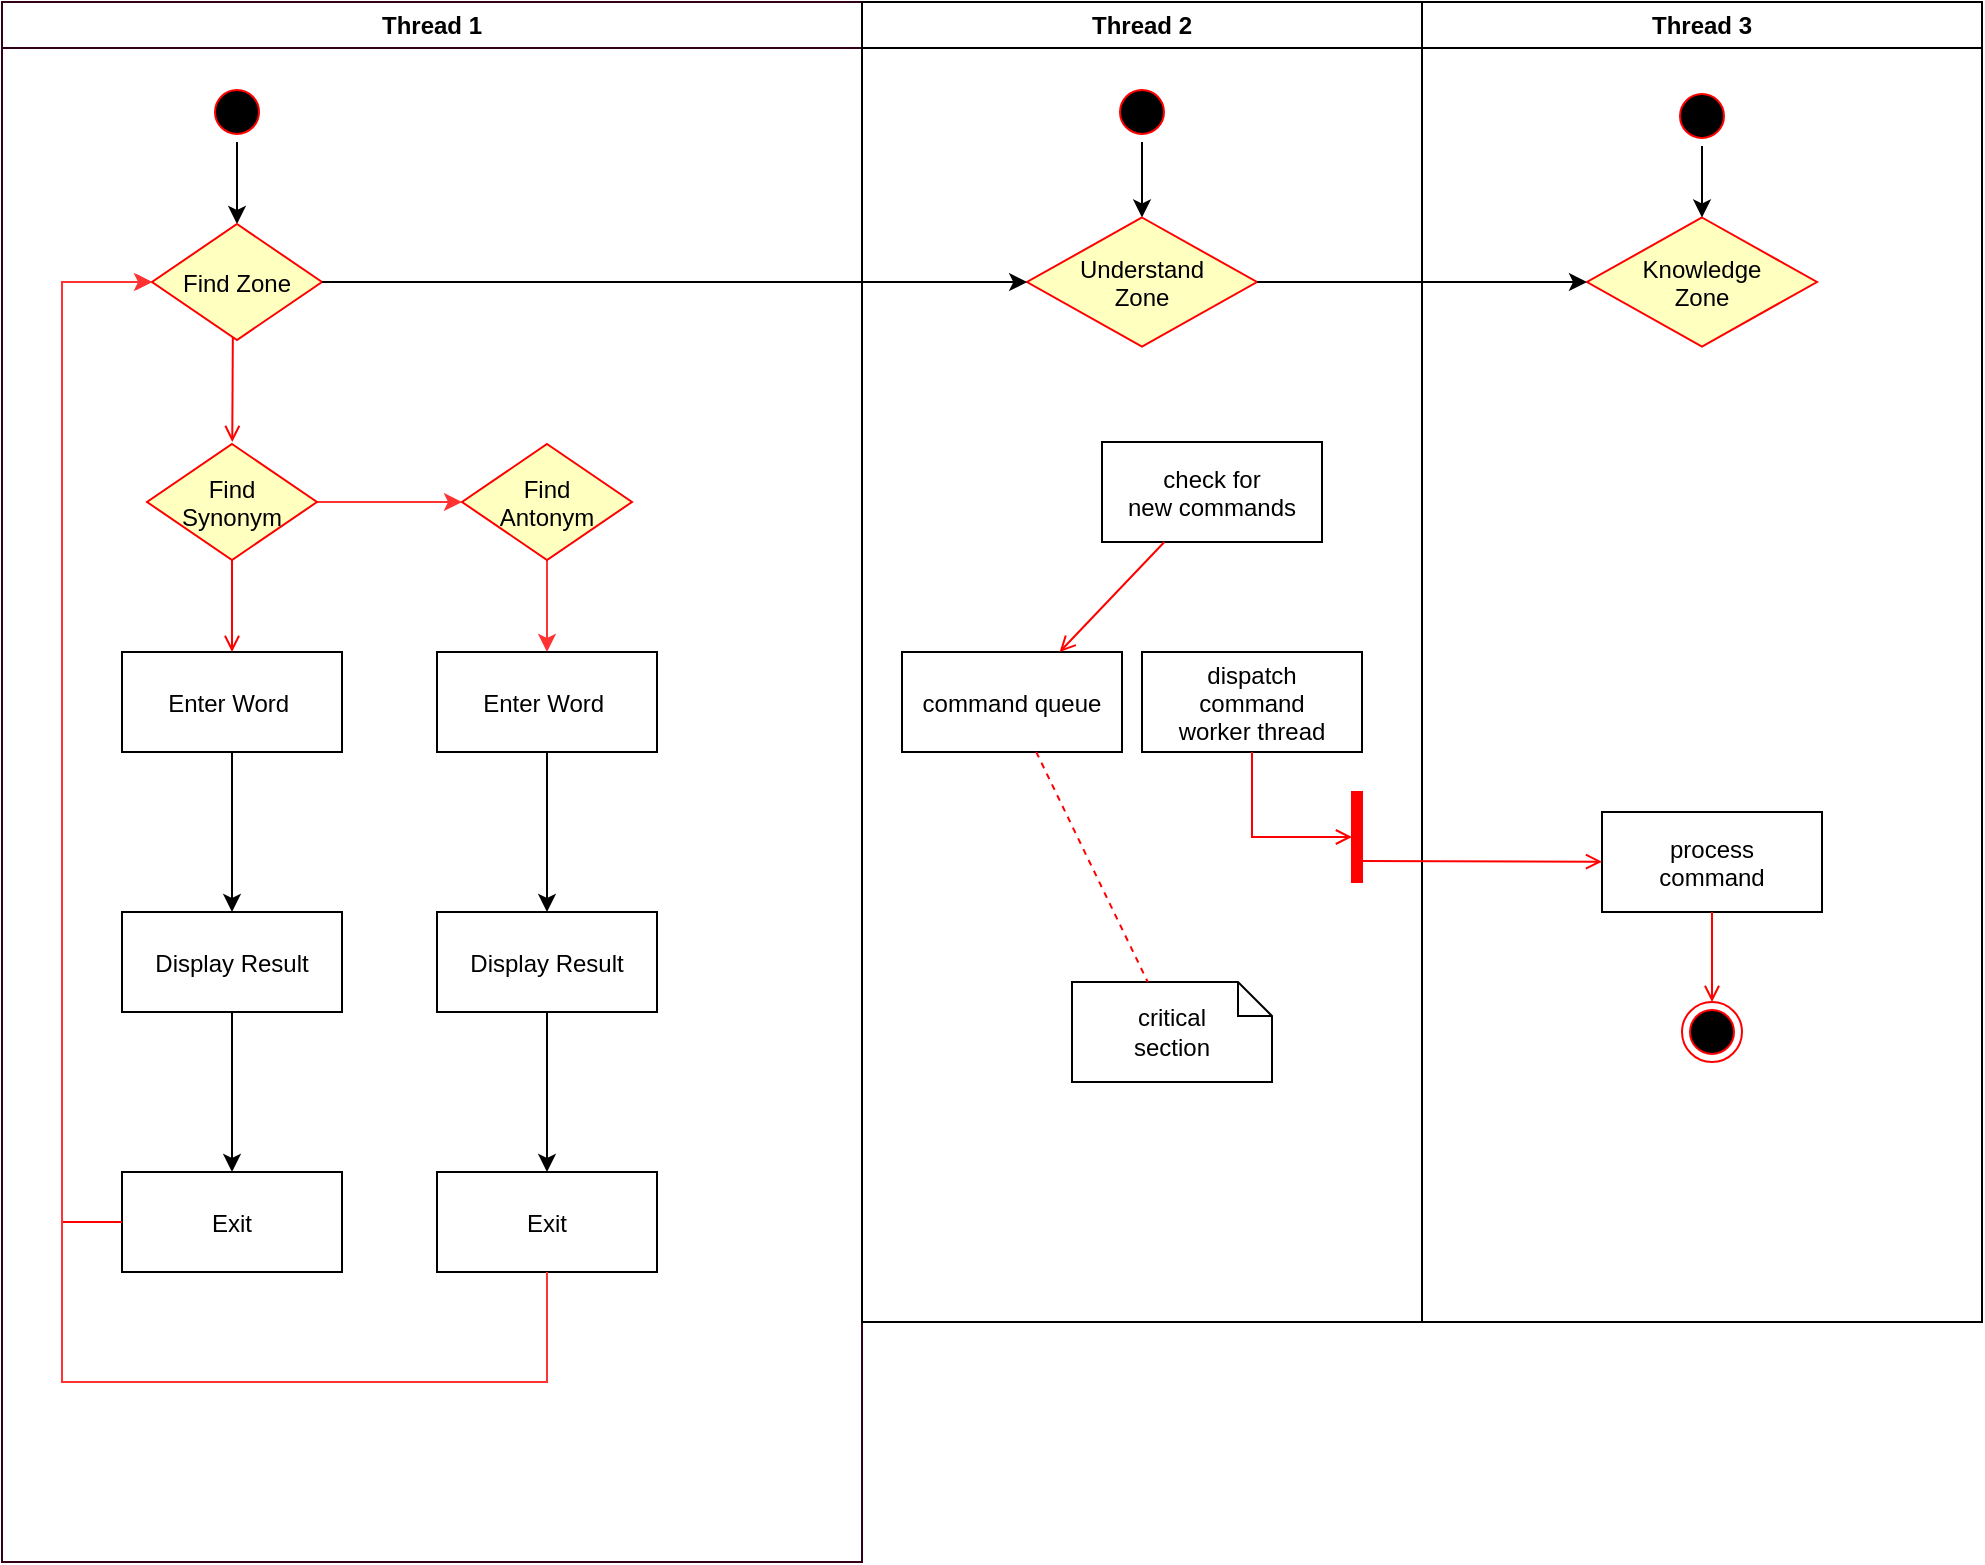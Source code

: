 <mxfile version="12.5.1" type="device"><diagram name="Page-1" id="e7e014a7-5840-1c2e-5031-d8a46d1fe8dd"><mxGraphModel dx="1019" dy="500" grid="1" gridSize="10" guides="1" tooltips="1" connect="1" arrows="1" fold="1" page="1" pageScale="1" pageWidth="1169" pageHeight="826" background="#ffffff" math="0" shadow="0"><root><mxCell id="0"/><mxCell id="1" parent="0"/><mxCell id="2" value="Thread 1" style="swimlane;whiteSpace=wrap;strokeColor=#33001A;" parent="1" vertex="1"><mxGeometry x="40" y="40" width="430" height="780" as="geometry"/></mxCell><mxCell id="nKJgCVt89UUUF3TxXhcH-94" value="" style="edgeStyle=orthogonalEdgeStyle;rounded=0;orthogonalLoop=1;jettySize=auto;html=1;" edge="1" parent="2" source="5" target="21"><mxGeometry relative="1" as="geometry"/></mxCell><mxCell id="5" value="" style="ellipse;shape=startState;fillColor=#000000;strokeColor=#ff0000;" parent="2" vertex="1"><mxGeometry x="102.5" y="40" width="30" height="30" as="geometry"/></mxCell><mxCell id="9" value="" style="endArrow=open;strokeColor=#FF0000;endFill=1;rounded=0" parent="2" edge="1"><mxGeometry relative="1" as="geometry"><mxPoint x="115.5" y="152" as="sourcePoint"/><mxPoint x="115.134" y="220" as="targetPoint"/></mxGeometry></mxCell><mxCell id="nKJgCVt89UUUF3TxXhcH-66" value="" style="edgeStyle=orthogonalEdgeStyle;rounded=0;orthogonalLoop=1;jettySize=auto;html=1;" edge="1" parent="2" source="10" target="nKJgCVt89UUUF3TxXhcH-65"><mxGeometry relative="1" as="geometry"/></mxCell><mxCell id="10" value="Enter Word " style="" parent="2" vertex="1"><mxGeometry x="60" y="325" width="110" height="50" as="geometry"/></mxCell><mxCell id="nKJgCVt89UUUF3TxXhcH-68" value="" style="edgeStyle=orthogonalEdgeStyle;rounded=0;orthogonalLoop=1;jettySize=auto;html=1;" edge="1" parent="2" source="nKJgCVt89UUUF3TxXhcH-65" target="nKJgCVt89UUUF3TxXhcH-67"><mxGeometry relative="1" as="geometry"/></mxCell><mxCell id="nKJgCVt89UUUF3TxXhcH-65" value="Display Result" style="" vertex="1" parent="2"><mxGeometry x="60" y="455" width="110" height="50" as="geometry"/></mxCell><mxCell id="nKJgCVt89UUUF3TxXhcH-67" value="Exit" style="" vertex="1" parent="2"><mxGeometry x="60" y="585" width="110" height="50" as="geometry"/></mxCell><mxCell id="11" value="" style="endArrow=open;strokeColor=#FF0000;endFill=1;rounded=0" parent="2" target="10" edge="1"><mxGeometry relative="1" as="geometry"><mxPoint x="115" y="270" as="sourcePoint"/></mxGeometry></mxCell><mxCell id="12" value="" style="edgeStyle=elbowEdgeStyle;elbow=horizontal;strokeColor=#FF0000;endArrow=open;endFill=1;rounded=0;exitX=0;exitY=0.5;exitDx=0;exitDy=0;entryX=0;entryY=0.5;entryDx=0;entryDy=0;" parent="2" source="nKJgCVt89UUUF3TxXhcH-67" target="21" edge="1"><mxGeometry width="100" height="100" relative="1" as="geometry"><mxPoint x="160" y="290" as="sourcePoint"/><mxPoint x="60" y="135" as="targetPoint"/><Array as="points"><mxPoint x="30" y="250"/></Array></mxGeometry></mxCell><mxCell id="21" value="Find Zone" style="rhombus;fillColor=#ffffc0;strokeColor=#ff0000;" parent="2" vertex="1"><mxGeometry x="75" y="111" width="85" height="58" as="geometry"/></mxCell><mxCell id="nKJgCVt89UUUF3TxXhcH-85" value="" style="edgeStyle=orthogonalEdgeStyle;rounded=0;orthogonalLoop=1;jettySize=auto;html=1;strokeColor=#FF3333;" edge="1" parent="2" source="nKJgCVt89UUUF3TxXhcH-64" target="nKJgCVt89UUUF3TxXhcH-84"><mxGeometry relative="1" as="geometry"/></mxCell><mxCell id="nKJgCVt89UUUF3TxXhcH-64" value="Find &#10;Synonym" style="rhombus;fillColor=#ffffc0;strokeColor=#ff0000;" vertex="1" parent="2"><mxGeometry x="72.5" y="221" width="85" height="58" as="geometry"/></mxCell><mxCell id="nKJgCVt89UUUF3TxXhcH-109" value="" style="edgeStyle=orthogonalEdgeStyle;rounded=0;orthogonalLoop=1;jettySize=auto;html=1;strokeColor=#FF3333;" edge="1" parent="2" source="nKJgCVt89UUUF3TxXhcH-84" target="nKJgCVt89UUUF3TxXhcH-104"><mxGeometry relative="1" as="geometry"/></mxCell><mxCell id="nKJgCVt89UUUF3TxXhcH-84" value="Find &#10;Antonym" style="rhombus;fillColor=#ffffc0;strokeColor=#ff0000;" vertex="1" parent="2"><mxGeometry x="230" y="221" width="85" height="58" as="geometry"/></mxCell><mxCell id="nKJgCVt89UUUF3TxXhcH-104" value="Enter Word " style="" vertex="1" parent="2"><mxGeometry x="217.5" y="325" width="110" height="50" as="geometry"/></mxCell><mxCell id="nKJgCVt89UUUF3TxXhcH-106" value="Display Result" style="" vertex="1" parent="2"><mxGeometry x="217.5" y="455" width="110" height="50" as="geometry"/></mxCell><mxCell id="nKJgCVt89UUUF3TxXhcH-103" value="" style="edgeStyle=orthogonalEdgeStyle;rounded=0;orthogonalLoop=1;jettySize=auto;html=1;" edge="1" parent="2" source="nKJgCVt89UUUF3TxXhcH-104" target="nKJgCVt89UUUF3TxXhcH-106"><mxGeometry relative="1" as="geometry"/></mxCell><mxCell id="nKJgCVt89UUUF3TxXhcH-107" value="Exit" style="" vertex="1" parent="2"><mxGeometry x="217.5" y="585" width="110" height="50" as="geometry"/></mxCell><mxCell id="nKJgCVt89UUUF3TxXhcH-105" value="" style="edgeStyle=orthogonalEdgeStyle;rounded=0;orthogonalLoop=1;jettySize=auto;html=1;" edge="1" parent="2" source="nKJgCVt89UUUF3TxXhcH-106" target="nKJgCVt89UUUF3TxXhcH-107"><mxGeometry relative="1" as="geometry"/></mxCell><mxCell id="nKJgCVt89UUUF3TxXhcH-112" style="edgeStyle=orthogonalEdgeStyle;rounded=0;orthogonalLoop=1;jettySize=auto;html=1;strokeColor=#FF3333;entryX=0;entryY=0.5;entryDx=0;entryDy=0;" edge="1" parent="2" source="nKJgCVt89UUUF3TxXhcH-107" target="21"><mxGeometry relative="1" as="geometry"><mxPoint x="80" y="136.667" as="targetPoint"/><Array as="points"><mxPoint x="273" y="690"/><mxPoint x="30" y="690"/><mxPoint x="30" y="140"/></Array></mxGeometry></mxCell><mxCell id="3" value="Thread 2" style="swimlane;whiteSpace=wrap" parent="1" vertex="1"><mxGeometry x="470" y="40" width="280" height="660" as="geometry"><mxRectangle x="600" y="40" width="80" height="23" as="alternateBounds"/></mxGeometry></mxCell><mxCell id="nKJgCVt89UUUF3TxXhcH-97" value="" style="edgeStyle=orthogonalEdgeStyle;rounded=0;orthogonalLoop=1;jettySize=auto;html=1;" edge="1" parent="3" source="13" target="nKJgCVt89UUUF3TxXhcH-89"><mxGeometry relative="1" as="geometry"/></mxCell><mxCell id="13" value="" style="ellipse;shape=startState;fillColor=#000000;strokeColor=#ff0000;" parent="3" vertex="1"><mxGeometry x="125" y="40" width="30" height="30" as="geometry"/></mxCell><mxCell id="16" value="check for &#10;new commands" style="" parent="3" vertex="1"><mxGeometry x="120" y="220" width="110" height="50" as="geometry"/></mxCell><mxCell id="18" value="command queue" style="" parent="3" vertex="1"><mxGeometry x="20" y="325" width="110" height="50" as="geometry"/></mxCell><mxCell id="19" value="" style="endArrow=open;strokeColor=#FF0000;endFill=1;rounded=0" parent="3" source="16" target="18" edge="1"><mxGeometry relative="1" as="geometry"/></mxCell><mxCell id="30" value="dispatch&#10;command&#10;worker thread" style="" parent="3" vertex="1"><mxGeometry x="140" y="325" width="110" height="50" as="geometry"/></mxCell><mxCell id="31" value="critical&#10;section" style="shape=note;whiteSpace=wrap;size=17" parent="3" vertex="1"><mxGeometry x="105" y="490" width="100" height="50" as="geometry"/></mxCell><mxCell id="32" value="" style="endArrow=none;strokeColor=#FF0000;endFill=0;rounded=0;dashed=1" parent="3" source="18" target="31" edge="1"><mxGeometry relative="1" as="geometry"/></mxCell><mxCell id="34" value="" style="whiteSpace=wrap;strokeColor=#FF0000;fillColor=#FF0000" parent="3" vertex="1"><mxGeometry x="245" y="395" width="5" height="45" as="geometry"/></mxCell><mxCell id="41" value="" style="edgeStyle=elbowEdgeStyle;elbow=horizontal;entryX=0;entryY=0.5;strokeColor=#FF0000;endArrow=open;endFill=1;rounded=0" parent="3" source="30" target="34" edge="1"><mxGeometry width="100" height="100" relative="1" as="geometry"><mxPoint x="60" y="480" as="sourcePoint"/><mxPoint x="160" y="380" as="targetPoint"/><Array as="points"><mxPoint x="195" y="400"/></Array></mxGeometry></mxCell><mxCell id="nKJgCVt89UUUF3TxXhcH-89" value="Understand&#10;Zone" style="rhombus;fillColor=#ffffc0;strokeColor=#ff0000;" vertex="1" parent="3"><mxGeometry x="82.5" y="107.75" width="115" height="64.5" as="geometry"/></mxCell><mxCell id="4" value="Thread 3" style="swimlane;whiteSpace=wrap" parent="1" vertex="1"><mxGeometry x="750" y="40" width="280" height="660" as="geometry"><mxRectangle x="810" y="40" width="80" height="23" as="alternateBounds"/></mxGeometry></mxCell><mxCell id="33" value="process&#10;command" style="" parent="4" vertex="1"><mxGeometry x="90" y="405" width="110" height="50" as="geometry"/></mxCell><mxCell id="37" value="" style="edgeStyle=none;strokeColor=#FF0000;endArrow=open;endFill=1;rounded=0" parent="4" target="33" edge="1"><mxGeometry width="100" height="100" relative="1" as="geometry"><mxPoint x="-30" y="429.5" as="sourcePoint"/><mxPoint x="90" y="429.5" as="targetPoint"/></mxGeometry></mxCell><mxCell id="38" value="" style="ellipse;shape=endState;fillColor=#000000;strokeColor=#ff0000" parent="4" vertex="1"><mxGeometry x="130" y="500" width="30" height="30" as="geometry"/></mxCell><mxCell id="39" value="" style="endArrow=open;strokeColor=#FF0000;endFill=1;rounded=0" parent="4" source="33" target="38" edge="1"><mxGeometry relative="1" as="geometry"/></mxCell><mxCell id="nKJgCVt89UUUF3TxXhcH-91" value="Knowledge&#10;Zone" style="rhombus;fillColor=#ffffc0;strokeColor=#ff0000;" vertex="1" parent="4"><mxGeometry x="82.5" y="107.75" width="115" height="64.5" as="geometry"/></mxCell><mxCell id="nKJgCVt89UUUF3TxXhcH-56" value="" style="ellipse;shape=startState;fillColor=#000000;strokeColor=#ff0000;" vertex="1" parent="4"><mxGeometry x="125" y="42" width="30" height="30" as="geometry"/></mxCell><mxCell id="nKJgCVt89UUUF3TxXhcH-98" value="" style="edgeStyle=orthogonalEdgeStyle;rounded=0;orthogonalLoop=1;jettySize=auto;html=1;" edge="1" parent="4" source="nKJgCVt89UUUF3TxXhcH-56" target="nKJgCVt89UUUF3TxXhcH-91"><mxGeometry relative="1" as="geometry"/></mxCell><mxCell id="nKJgCVt89UUUF3TxXhcH-90" value="" style="edgeStyle=orthogonalEdgeStyle;rounded=0;orthogonalLoop=1;jettySize=auto;html=1;" edge="1" parent="1" source="21" target="nKJgCVt89UUUF3TxXhcH-89"><mxGeometry relative="1" as="geometry"/></mxCell><mxCell id="nKJgCVt89UUUF3TxXhcH-92" value="" style="edgeStyle=orthogonalEdgeStyle;rounded=0;orthogonalLoop=1;jettySize=auto;html=1;" edge="1" parent="1" source="nKJgCVt89UUUF3TxXhcH-89" target="nKJgCVt89UUUF3TxXhcH-91"><mxGeometry relative="1" as="geometry"/></mxCell></root></mxGraphModel></diagram></mxfile>